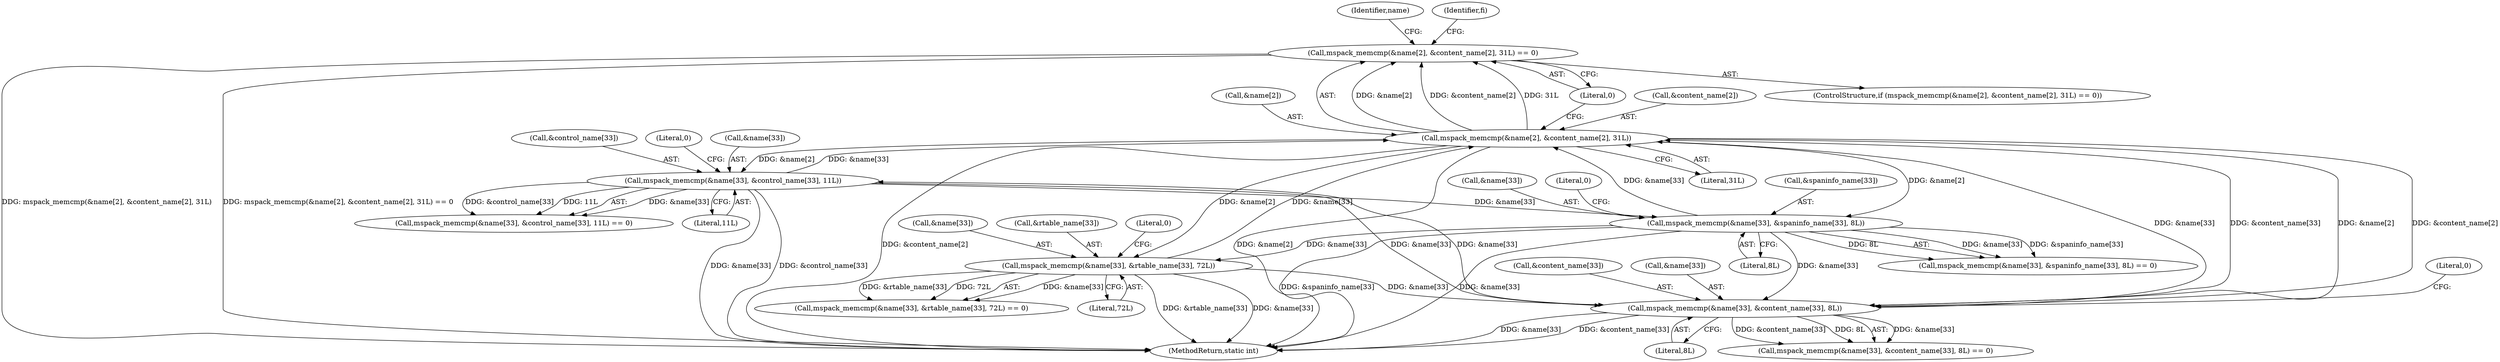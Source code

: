 digraph "0_libmspack_8759da8db6ec9e866cb8eb143313f397f925bb4f@API" {
"1000934" [label="(Call,mspack_memcmp(&name[2], &content_name[2], 31L) == 0)"];
"1000935" [label="(Call,mspack_memcmp(&name[2], &content_name[2], 31L))"];
"1000971" [label="(Call,mspack_memcmp(&name[33], &control_name[33], 11L))"];
"1000949" [label="(Call,mspack_memcmp(&name[33], &content_name[33], 8L))"];
"1001015" [label="(Call,mspack_memcmp(&name[33], &rtable_name[33], 72L))"];
"1000993" [label="(Call,mspack_memcmp(&name[33], &spaninfo_name[33], 8L))"];
"1000994" [label="(Call,&name[33])"];
"1001081" [label="(MethodReturn,static int)"];
"1000933" [label="(ControlStructure,if (mspack_memcmp(&name[2], &content_name[2], 31L) == 0))"];
"1000945" [label="(Literal,0)"];
"1001003" [label="(Literal,0)"];
"1000959" [label="(Literal,0)"];
"1000944" [label="(Literal,31L)"];
"1001025" [label="(Literal,0)"];
"1000976" [label="(Call,&control_name[33])"];
"1001015" [label="(Call,mspack_memcmp(&name[33], &rtable_name[33], 72L))"];
"1000935" [label="(Call,mspack_memcmp(&name[2], &content_name[2], 31L))"];
"1000981" [label="(Literal,0)"];
"1000952" [label="(Identifier,name)"];
"1000972" [label="(Call,&name[33])"];
"1000940" [label="(Call,&content_name[2])"];
"1000970" [label="(Call,mspack_memcmp(&name[33], &control_name[33], 11L) == 0)"];
"1000949" [label="(Call,mspack_memcmp(&name[33], &content_name[33], 8L))"];
"1000980" [label="(Literal,11L)"];
"1001016" [label="(Call,&name[33])"];
"1000934" [label="(Call,mspack_memcmp(&name[2], &content_name[2], 31L) == 0)"];
"1000998" [label="(Call,&spaninfo_name[33])"];
"1000971" [label="(Call,mspack_memcmp(&name[33], &control_name[33], 11L))"];
"1001020" [label="(Call,&rtable_name[33])"];
"1001014" [label="(Call,mspack_memcmp(&name[33], &rtable_name[33], 72L) == 0)"];
"1000992" [label="(Call,mspack_memcmp(&name[33], &spaninfo_name[33], 8L) == 0)"];
"1000993" [label="(Call,mspack_memcmp(&name[33], &spaninfo_name[33], 8L))"];
"1001002" [label="(Literal,8L)"];
"1001036" [label="(Identifier,fi)"];
"1000954" [label="(Call,&content_name[33])"];
"1000936" [label="(Call,&name[2])"];
"1000948" [label="(Call,mspack_memcmp(&name[33], &content_name[33], 8L) == 0)"];
"1000958" [label="(Literal,8L)"];
"1000950" [label="(Call,&name[33])"];
"1001024" [label="(Literal,72L)"];
"1000934" -> "1000933"  [label="AST: "];
"1000934" -> "1000945"  [label="CFG: "];
"1000935" -> "1000934"  [label="AST: "];
"1000945" -> "1000934"  [label="AST: "];
"1000952" -> "1000934"  [label="CFG: "];
"1001036" -> "1000934"  [label="CFG: "];
"1000934" -> "1001081"  [label="DDG: mspack_memcmp(&name[2], &content_name[2], 31L)"];
"1000934" -> "1001081"  [label="DDG: mspack_memcmp(&name[2], &content_name[2], 31L) == 0"];
"1000935" -> "1000934"  [label="DDG: &name[2]"];
"1000935" -> "1000934"  [label="DDG: &content_name[2]"];
"1000935" -> "1000934"  [label="DDG: 31L"];
"1000935" -> "1000944"  [label="CFG: "];
"1000936" -> "1000935"  [label="AST: "];
"1000940" -> "1000935"  [label="AST: "];
"1000944" -> "1000935"  [label="AST: "];
"1000945" -> "1000935"  [label="CFG: "];
"1000935" -> "1001081"  [label="DDG: &name[2]"];
"1000935" -> "1001081"  [label="DDG: &content_name[2]"];
"1000971" -> "1000935"  [label="DDG: &name[33]"];
"1001015" -> "1000935"  [label="DDG: &name[33]"];
"1000949" -> "1000935"  [label="DDG: &name[33]"];
"1000949" -> "1000935"  [label="DDG: &content_name[33]"];
"1000993" -> "1000935"  [label="DDG: &name[33]"];
"1000935" -> "1000949"  [label="DDG: &name[2]"];
"1000935" -> "1000949"  [label="DDG: &content_name[2]"];
"1000935" -> "1000971"  [label="DDG: &name[2]"];
"1000935" -> "1000993"  [label="DDG: &name[2]"];
"1000935" -> "1001015"  [label="DDG: &name[2]"];
"1000971" -> "1000970"  [label="AST: "];
"1000971" -> "1000980"  [label="CFG: "];
"1000972" -> "1000971"  [label="AST: "];
"1000976" -> "1000971"  [label="AST: "];
"1000980" -> "1000971"  [label="AST: "];
"1000981" -> "1000971"  [label="CFG: "];
"1000971" -> "1001081"  [label="DDG: &name[33]"];
"1000971" -> "1001081"  [label="DDG: &control_name[33]"];
"1000971" -> "1000949"  [label="DDG: &name[33]"];
"1000971" -> "1000970"  [label="DDG: &name[33]"];
"1000971" -> "1000970"  [label="DDG: &control_name[33]"];
"1000971" -> "1000970"  [label="DDG: 11L"];
"1000949" -> "1000971"  [label="DDG: &name[33]"];
"1000971" -> "1000993"  [label="DDG: &name[33]"];
"1000949" -> "1000948"  [label="AST: "];
"1000949" -> "1000958"  [label="CFG: "];
"1000950" -> "1000949"  [label="AST: "];
"1000954" -> "1000949"  [label="AST: "];
"1000958" -> "1000949"  [label="AST: "];
"1000959" -> "1000949"  [label="CFG: "];
"1000949" -> "1001081"  [label="DDG: &name[33]"];
"1000949" -> "1001081"  [label="DDG: &content_name[33]"];
"1000949" -> "1000948"  [label="DDG: &name[33]"];
"1000949" -> "1000948"  [label="DDG: &content_name[33]"];
"1000949" -> "1000948"  [label="DDG: 8L"];
"1001015" -> "1000949"  [label="DDG: &name[33]"];
"1000993" -> "1000949"  [label="DDG: &name[33]"];
"1001015" -> "1001014"  [label="AST: "];
"1001015" -> "1001024"  [label="CFG: "];
"1001016" -> "1001015"  [label="AST: "];
"1001020" -> "1001015"  [label="AST: "];
"1001024" -> "1001015"  [label="AST: "];
"1001025" -> "1001015"  [label="CFG: "];
"1001015" -> "1001081"  [label="DDG: &name[33]"];
"1001015" -> "1001081"  [label="DDG: &rtable_name[33]"];
"1001015" -> "1001014"  [label="DDG: &name[33]"];
"1001015" -> "1001014"  [label="DDG: &rtable_name[33]"];
"1001015" -> "1001014"  [label="DDG: 72L"];
"1000993" -> "1001015"  [label="DDG: &name[33]"];
"1000993" -> "1000992"  [label="AST: "];
"1000993" -> "1001002"  [label="CFG: "];
"1000994" -> "1000993"  [label="AST: "];
"1000998" -> "1000993"  [label="AST: "];
"1001002" -> "1000993"  [label="AST: "];
"1001003" -> "1000993"  [label="CFG: "];
"1000993" -> "1001081"  [label="DDG: &spaninfo_name[33]"];
"1000993" -> "1001081"  [label="DDG: &name[33]"];
"1000993" -> "1000992"  [label="DDG: &name[33]"];
"1000993" -> "1000992"  [label="DDG: &spaninfo_name[33]"];
"1000993" -> "1000992"  [label="DDG: 8L"];
}
